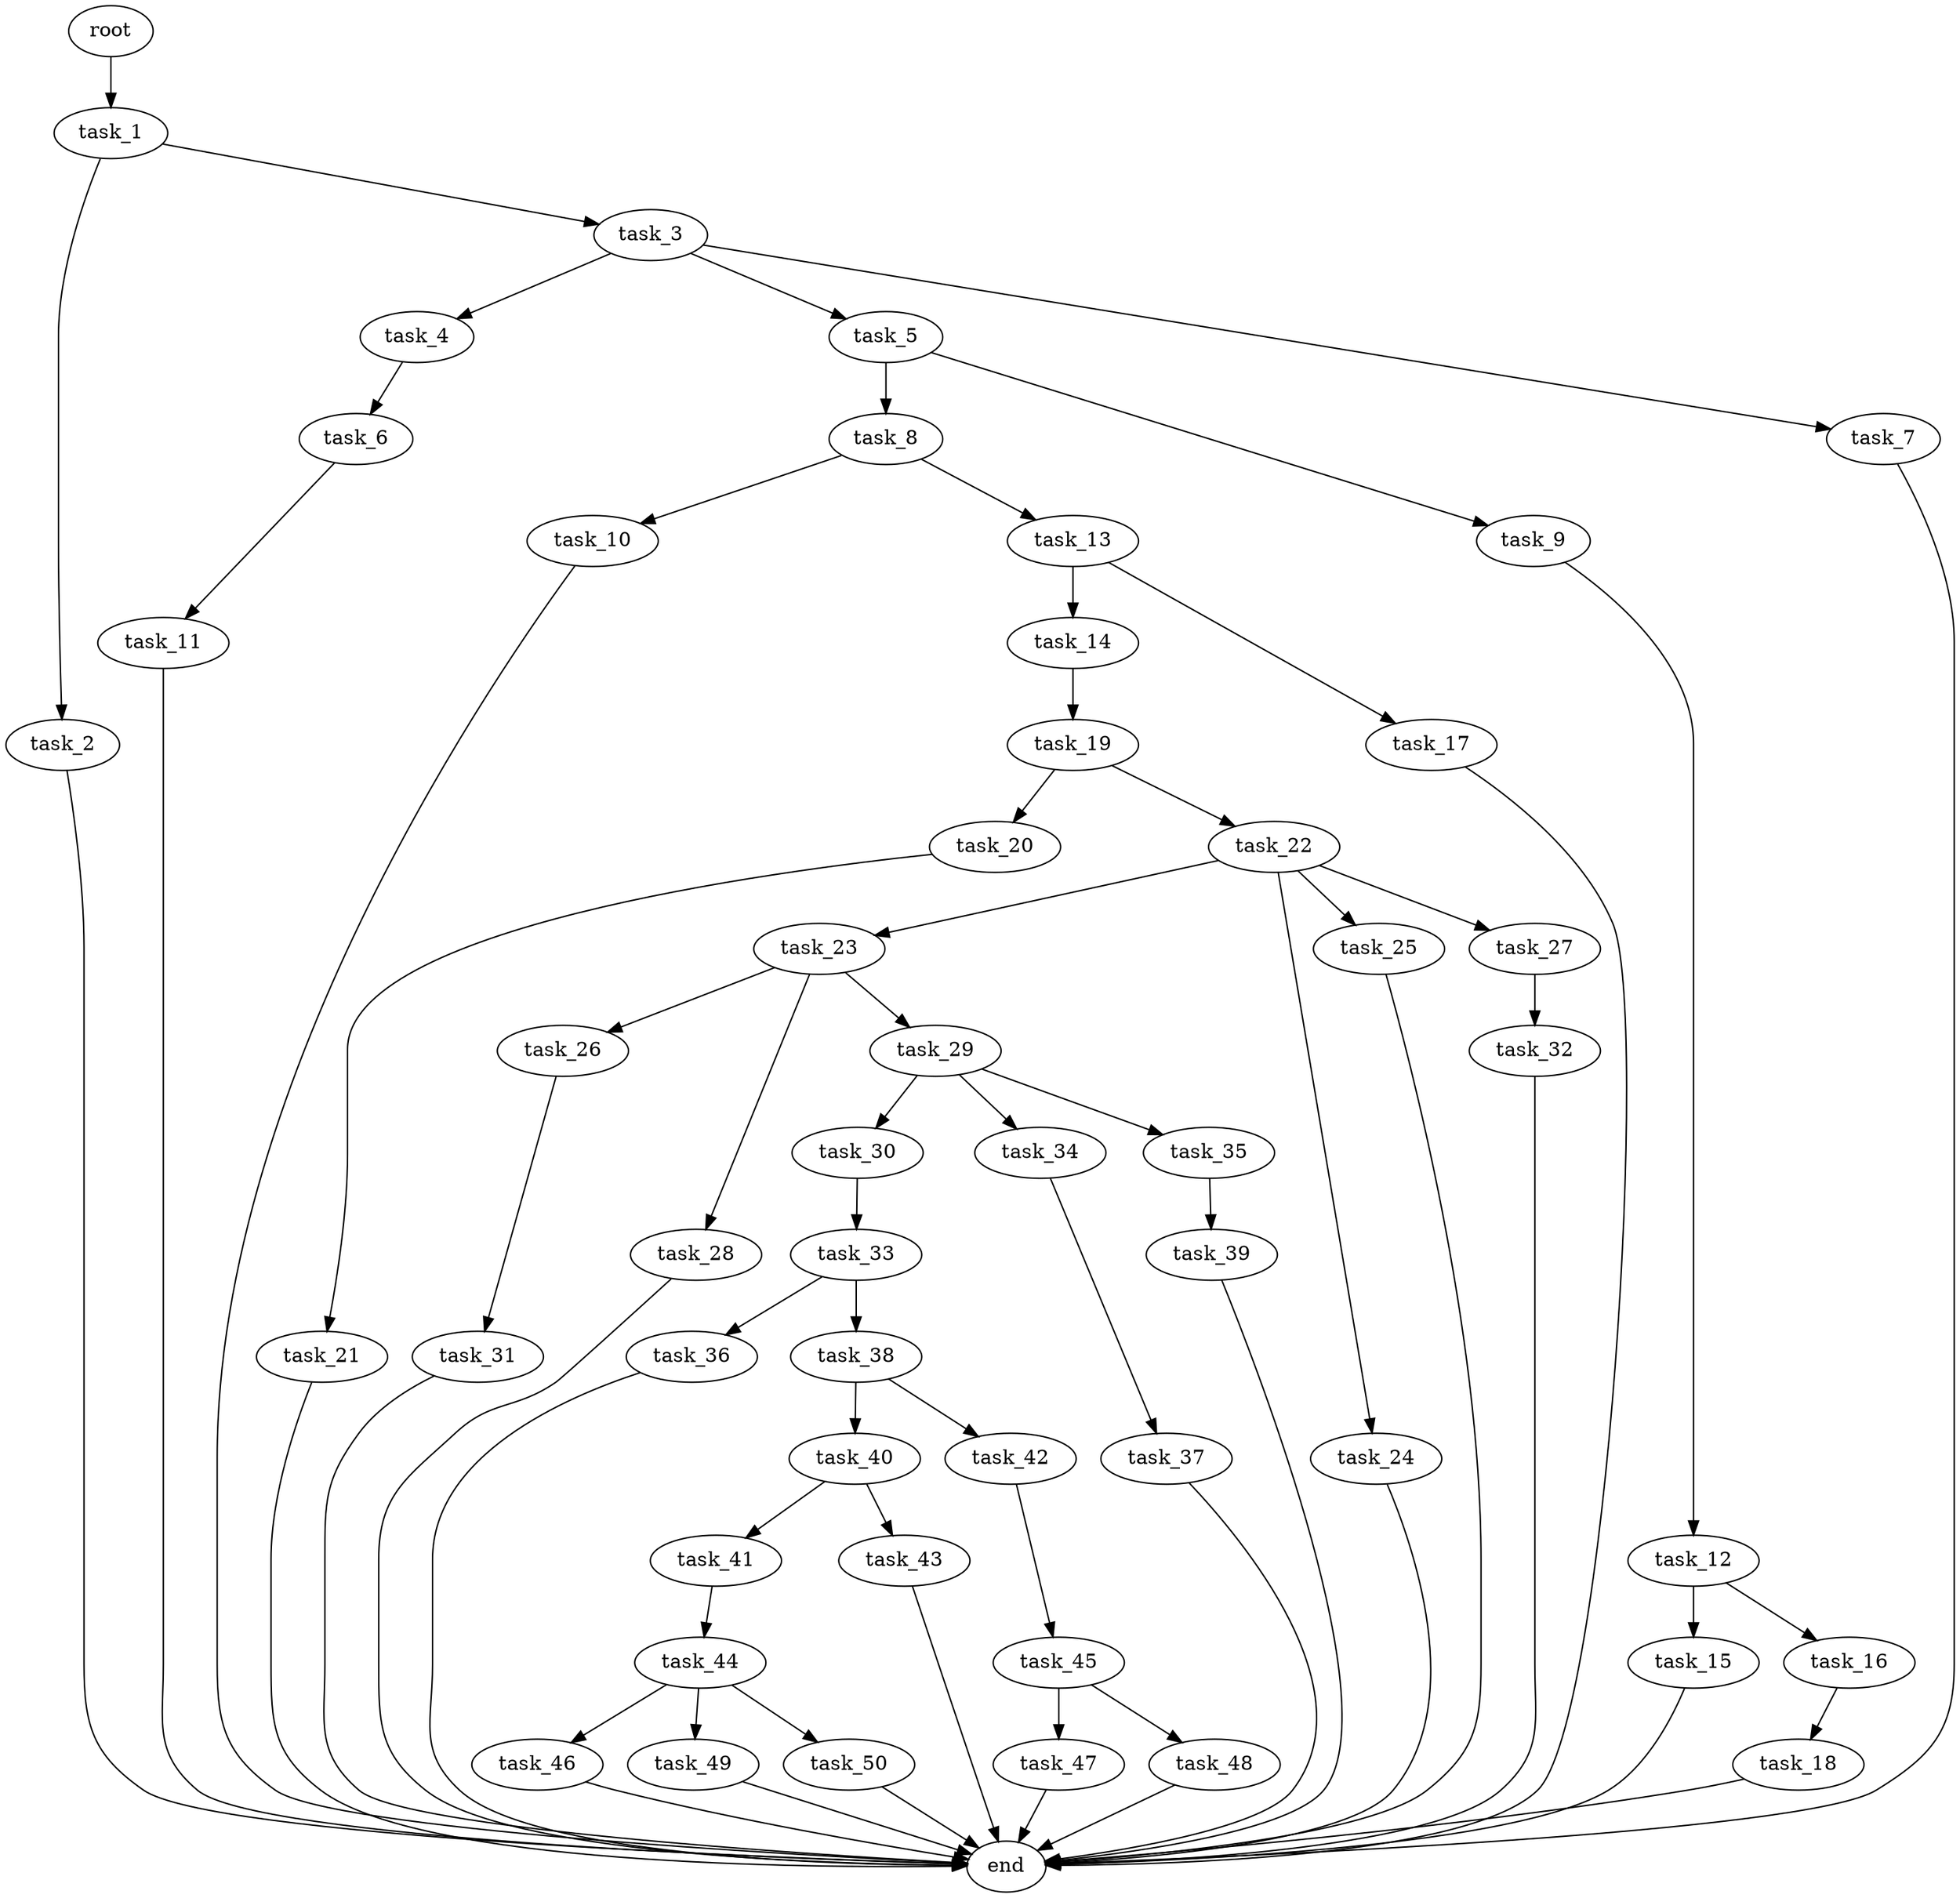 digraph G {
  root [size="0.000000e+00"];
  task_1 [size="3.791473e+10"];
  task_2 [size="7.875193e+10"];
  task_3 [size="8.144139e+10"];
  task_4 [size="8.896080e+10"];
  task_5 [size="8.345350e+10"];
  task_6 [size="9.519376e+10"];
  task_7 [size="3.779081e+10"];
  task_8 [size="9.849122e+10"];
  task_9 [size="2.586642e+10"];
  task_10 [size="2.266431e+10"];
  task_11 [size="9.171385e+10"];
  task_12 [size="3.988868e+10"];
  task_13 [size="3.438555e+10"];
  task_14 [size="1.306017e+10"];
  task_15 [size="3.410894e+10"];
  task_16 [size="5.377320e+10"];
  task_17 [size="3.918486e+10"];
  task_18 [size="7.785502e+10"];
  task_19 [size="5.988258e+10"];
  task_20 [size="9.043493e+09"];
  task_21 [size="5.058977e+10"];
  task_22 [size="2.425159e+10"];
  task_23 [size="7.154309e+10"];
  task_24 [size="4.865529e+09"];
  task_25 [size="7.854913e+10"];
  task_26 [size="8.614997e+10"];
  task_27 [size="2.649746e+10"];
  task_28 [size="5.311094e+10"];
  task_29 [size="8.280452e+10"];
  task_30 [size="3.363981e+10"];
  task_31 [size="5.317549e+10"];
  task_32 [size="7.798944e+10"];
  task_33 [size="3.407086e+10"];
  task_34 [size="1.067231e+10"];
  task_35 [size="9.618504e+10"];
  task_36 [size="6.317880e+10"];
  task_37 [size="7.646922e+10"];
  task_38 [size="5.203301e+10"];
  task_39 [size="9.904745e+08"];
  task_40 [size="1.668019e+10"];
  task_41 [size="3.501282e+10"];
  task_42 [size="3.110871e+10"];
  task_43 [size="1.432583e+10"];
  task_44 [size="8.021810e+10"];
  task_45 [size="3.240511e+10"];
  task_46 [size="9.744291e+10"];
  task_47 [size="4.102561e+10"];
  task_48 [size="9.933585e+10"];
  task_49 [size="9.706259e+10"];
  task_50 [size="3.652270e+10"];
  end [size="0.000000e+00"];

  root -> task_1 [size="1.000000e-12"];
  task_1 -> task_2 [size="7.875193e+08"];
  task_1 -> task_3 [size="8.144139e+08"];
  task_2 -> end [size="1.000000e-12"];
  task_3 -> task_4 [size="8.896080e+08"];
  task_3 -> task_5 [size="8.345350e+08"];
  task_3 -> task_7 [size="3.779081e+08"];
  task_4 -> task_6 [size="9.519376e+08"];
  task_5 -> task_8 [size="9.849122e+08"];
  task_5 -> task_9 [size="2.586642e+08"];
  task_6 -> task_11 [size="9.171385e+08"];
  task_7 -> end [size="1.000000e-12"];
  task_8 -> task_10 [size="2.266431e+08"];
  task_8 -> task_13 [size="3.438555e+08"];
  task_9 -> task_12 [size="3.988868e+08"];
  task_10 -> end [size="1.000000e-12"];
  task_11 -> end [size="1.000000e-12"];
  task_12 -> task_15 [size="3.410894e+08"];
  task_12 -> task_16 [size="5.377320e+08"];
  task_13 -> task_14 [size="1.306017e+08"];
  task_13 -> task_17 [size="3.918486e+08"];
  task_14 -> task_19 [size="5.988258e+08"];
  task_15 -> end [size="1.000000e-12"];
  task_16 -> task_18 [size="7.785502e+08"];
  task_17 -> end [size="1.000000e-12"];
  task_18 -> end [size="1.000000e-12"];
  task_19 -> task_20 [size="9.043493e+07"];
  task_19 -> task_22 [size="2.425159e+08"];
  task_20 -> task_21 [size="5.058977e+08"];
  task_21 -> end [size="1.000000e-12"];
  task_22 -> task_23 [size="7.154309e+08"];
  task_22 -> task_24 [size="4.865529e+07"];
  task_22 -> task_25 [size="7.854913e+08"];
  task_22 -> task_27 [size="2.649746e+08"];
  task_23 -> task_26 [size="8.614997e+08"];
  task_23 -> task_28 [size="5.311094e+08"];
  task_23 -> task_29 [size="8.280452e+08"];
  task_24 -> end [size="1.000000e-12"];
  task_25 -> end [size="1.000000e-12"];
  task_26 -> task_31 [size="5.317549e+08"];
  task_27 -> task_32 [size="7.798944e+08"];
  task_28 -> end [size="1.000000e-12"];
  task_29 -> task_30 [size="3.363981e+08"];
  task_29 -> task_34 [size="1.067231e+08"];
  task_29 -> task_35 [size="9.618504e+08"];
  task_30 -> task_33 [size="3.407086e+08"];
  task_31 -> end [size="1.000000e-12"];
  task_32 -> end [size="1.000000e-12"];
  task_33 -> task_36 [size="6.317880e+08"];
  task_33 -> task_38 [size="5.203301e+08"];
  task_34 -> task_37 [size="7.646922e+08"];
  task_35 -> task_39 [size="9.904745e+06"];
  task_36 -> end [size="1.000000e-12"];
  task_37 -> end [size="1.000000e-12"];
  task_38 -> task_40 [size="1.668019e+08"];
  task_38 -> task_42 [size="3.110871e+08"];
  task_39 -> end [size="1.000000e-12"];
  task_40 -> task_41 [size="3.501282e+08"];
  task_40 -> task_43 [size="1.432583e+08"];
  task_41 -> task_44 [size="8.021810e+08"];
  task_42 -> task_45 [size="3.240511e+08"];
  task_43 -> end [size="1.000000e-12"];
  task_44 -> task_46 [size="9.744291e+08"];
  task_44 -> task_49 [size="9.706259e+08"];
  task_44 -> task_50 [size="3.652270e+08"];
  task_45 -> task_47 [size="4.102561e+08"];
  task_45 -> task_48 [size="9.933585e+08"];
  task_46 -> end [size="1.000000e-12"];
  task_47 -> end [size="1.000000e-12"];
  task_48 -> end [size="1.000000e-12"];
  task_49 -> end [size="1.000000e-12"];
  task_50 -> end [size="1.000000e-12"];
}
